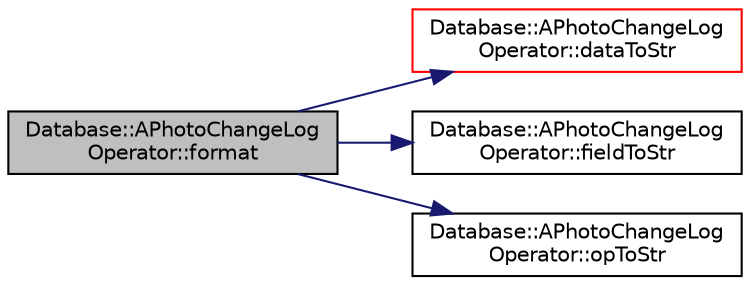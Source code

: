 digraph "Database::APhotoChangeLogOperator::format"
{
 // LATEX_PDF_SIZE
  edge [fontname="Helvetica",fontsize="10",labelfontname="Helvetica",labelfontsize="10"];
  node [fontname="Helvetica",fontsize="10",shape=record];
  rankdir="LR";
  Node1 [label="Database::APhotoChangeLog\lOperator::format",height=0.2,width=0.4,color="black", fillcolor="grey75", style="filled", fontcolor="black",tooltip=" "];
  Node1 -> Node2 [color="midnightblue",fontsize="10",style="solid",fontname="Helvetica"];
  Node2 [label="Database::APhotoChangeLog\lOperator::dataToStr",height=0.2,width=0.4,color="red", fillcolor="white", style="filled",URL="$class_database_1_1_a_photo_change_log_operator.html#a7a556c87a2bcccdc6923ab73bc943516",tooltip=" "];
  Node1 -> Node6 [color="midnightblue",fontsize="10",style="solid",fontname="Helvetica"];
  Node6 [label="Database::APhotoChangeLog\lOperator::fieldToStr",height=0.2,width=0.4,color="black", fillcolor="white", style="filled",URL="$class_database_1_1_a_photo_change_log_operator.html#a3529055c85f2930d26beeb1e0a348c51",tooltip=" "];
  Node1 -> Node7 [color="midnightblue",fontsize="10",style="solid",fontname="Helvetica"];
  Node7 [label="Database::APhotoChangeLog\lOperator::opToStr",height=0.2,width=0.4,color="black", fillcolor="white", style="filled",URL="$class_database_1_1_a_photo_change_log_operator.html#ac751579cb2b66727cacda6370692a925",tooltip=" "];
}
